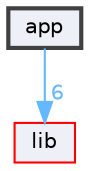 digraph "app"
{
 // LATEX_PDF_SIZE
  bgcolor="transparent";
  edge [fontname=Helvetica,fontsize=10,labelfontname=Helvetica,labelfontsize=10];
  node [fontname=Helvetica,fontsize=10,shape=box,height=0.2,width=0.4];
  compound=true
  dir_d422163b96683743ed3963d4aac17747 [label="app", fillcolor="#edf0f7", color="grey25", style="filled,bold", URL="dir_d422163b96683743ed3963d4aac17747.html",tooltip=""];
  dir_97aefd0d527b934f1d99a682da8fe6a9 [label="lib", fillcolor="#edf0f7", color="red", style="filled", URL="dir_97aefd0d527b934f1d99a682da8fe6a9.html",tooltip=""];
  dir_d422163b96683743ed3963d4aac17747->dir_97aefd0d527b934f1d99a682da8fe6a9 [headlabel="6", labeldistance=1.5 headhref="dir_000000_000004.html" href="dir_000000_000004.html" color="steelblue1" fontcolor="steelblue1"];
}
